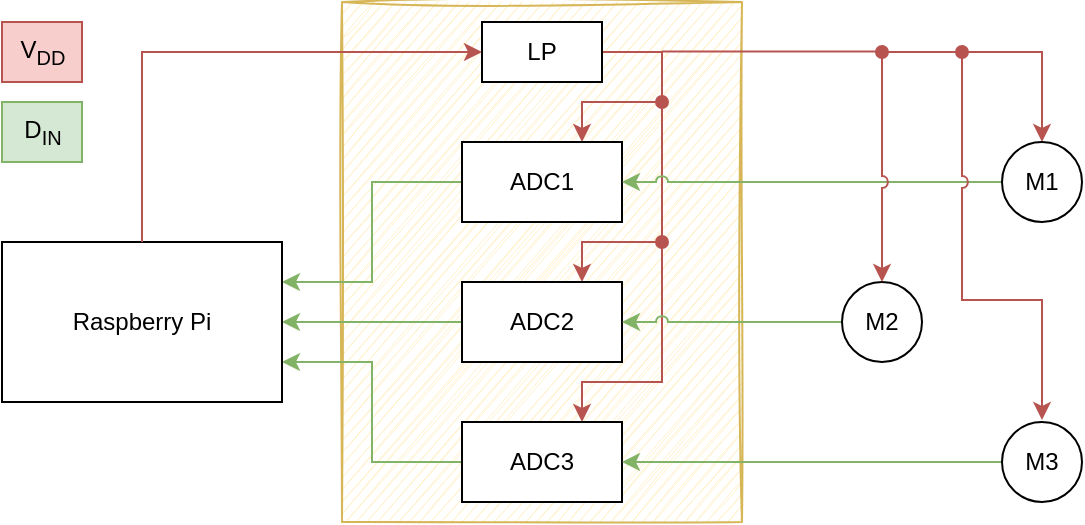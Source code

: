 <mxfile version="14.5.6" type="github">
  <diagram id="YzbuWgH1EYbana974IAb" name="Page-1">
    <mxGraphModel dx="981" dy="526" grid="1" gridSize="10" guides="1" tooltips="1" connect="1" arrows="1" fold="1" page="1" pageScale="1" pageWidth="827" pageHeight="1169" math="0" shadow="0">
      <root>
        <mxCell id="0" />
        <mxCell id="1" parent="0" />
        <mxCell id="Wzdw9sVgJ23WoQxjr1G9-40" value="" style="rounded=0;whiteSpace=wrap;html=1;labelBackgroundColor=none;fillColor=#fff2cc;strokeColor=#d6b656;glass=0;sketch=1;" parent="1" vertex="1">
          <mxGeometry x="260" y="170" width="200" height="260" as="geometry" />
        </mxCell>
        <mxCell id="Wzdw9sVgJ23WoQxjr1G9-15" style="edgeStyle=orthogonalEdgeStyle;rounded=0;orthogonalLoop=1;jettySize=auto;html=1;exitX=0;exitY=0.5;exitDx=0;exitDy=0;entryX=1;entryY=0.25;entryDx=0;entryDy=0;fillColor=#d5e8d4;strokeColor=#82b366;" parent="1" source="Wzdw9sVgJ23WoQxjr1G9-1" target="Wzdw9sVgJ23WoQxjr1G9-14" edge="1">
          <mxGeometry relative="1" as="geometry" />
        </mxCell>
        <mxCell id="Wzdw9sVgJ23WoQxjr1G9-21" style="edgeStyle=orthogonalEdgeStyle;rounded=0;orthogonalLoop=1;jettySize=auto;html=1;exitX=0.75;exitY=0;exitDx=0;exitDy=0;entryX=1;entryY=0.5;entryDx=0;entryDy=0;endArrow=none;endFill=0;startArrow=classic;startFill=1;fillColor=#f8cecc;strokeColor=#b85450;" parent="1" source="Wzdw9sVgJ23WoQxjr1G9-1" target="Wzdw9sVgJ23WoQxjr1G9-19" edge="1">
          <mxGeometry relative="1" as="geometry">
            <Array as="points">
              <mxPoint x="380" y="220" />
              <mxPoint x="420" y="220" />
              <mxPoint x="420" y="195" />
            </Array>
          </mxGeometry>
        </mxCell>
        <mxCell id="Wzdw9sVgJ23WoQxjr1G9-1" value="ADC1" style="rounded=0;whiteSpace=wrap;html=1;" parent="1" vertex="1">
          <mxGeometry x="320" y="240" width="80" height="40" as="geometry" />
        </mxCell>
        <mxCell id="Wzdw9sVgJ23WoQxjr1G9-16" style="edgeStyle=orthogonalEdgeStyle;rounded=0;orthogonalLoop=1;jettySize=auto;html=1;exitX=0;exitY=0.5;exitDx=0;exitDy=0;entryX=1;entryY=0.5;entryDx=0;entryDy=0;fillColor=#d5e8d4;strokeColor=#82b366;" parent="1" source="Wzdw9sVgJ23WoQxjr1G9-2" target="Wzdw9sVgJ23WoQxjr1G9-14" edge="1">
          <mxGeometry relative="1" as="geometry" />
        </mxCell>
        <mxCell id="Wzdw9sVgJ23WoQxjr1G9-23" style="edgeStyle=orthogonalEdgeStyle;rounded=0;orthogonalLoop=1;jettySize=auto;html=1;exitX=0.75;exitY=0;exitDx=0;exitDy=0;endArrow=oval;endFill=1;jumpStyle=arc;startArrow=classic;startFill=1;fillColor=#f8cecc;strokeColor=#b85450;" parent="1" source="Wzdw9sVgJ23WoQxjr1G9-2" edge="1">
          <mxGeometry relative="1" as="geometry">
            <mxPoint x="420" y="220" as="targetPoint" />
            <Array as="points">
              <mxPoint x="380" y="290" />
              <mxPoint x="420" y="290" />
            </Array>
          </mxGeometry>
        </mxCell>
        <mxCell id="Wzdw9sVgJ23WoQxjr1G9-2" value="ADC2" style="rounded=0;whiteSpace=wrap;html=1;" parent="1" vertex="1">
          <mxGeometry x="320" y="310" width="80" height="40" as="geometry" />
        </mxCell>
        <mxCell id="Wzdw9sVgJ23WoQxjr1G9-17" style="edgeStyle=orthogonalEdgeStyle;rounded=0;orthogonalLoop=1;jettySize=auto;html=1;exitX=0;exitY=0.5;exitDx=0;exitDy=0;entryX=1;entryY=0.75;entryDx=0;entryDy=0;fillColor=#d5e8d4;strokeColor=#82b366;" parent="1" source="Wzdw9sVgJ23WoQxjr1G9-3" target="Wzdw9sVgJ23WoQxjr1G9-14" edge="1">
          <mxGeometry relative="1" as="geometry" />
        </mxCell>
        <mxCell id="Wzdw9sVgJ23WoQxjr1G9-24" style="edgeStyle=orthogonalEdgeStyle;rounded=0;orthogonalLoop=1;jettySize=auto;html=1;exitX=0.75;exitY=0;exitDx=0;exitDy=0;endArrow=oval;endFill=1;jumpStyle=arc;startArrow=classic;startFill=1;fillColor=#f8cecc;strokeColor=#b85450;" parent="1" source="Wzdw9sVgJ23WoQxjr1G9-3" edge="1">
          <mxGeometry relative="1" as="geometry">
            <mxPoint x="420" y="290" as="targetPoint" />
            <Array as="points">
              <mxPoint x="380" y="360" />
              <mxPoint x="420" y="360" />
            </Array>
          </mxGeometry>
        </mxCell>
        <mxCell id="Wzdw9sVgJ23WoQxjr1G9-3" value="ADC3" style="rounded=0;whiteSpace=wrap;html=1;" parent="1" vertex="1">
          <mxGeometry x="320" y="380" width="80" height="40" as="geometry" />
        </mxCell>
        <mxCell id="Wzdw9sVgJ23WoQxjr1G9-11" style="edgeStyle=orthogonalEdgeStyle;rounded=0;orthogonalLoop=1;jettySize=auto;html=1;exitX=0;exitY=0.5;exitDx=0;exitDy=0;entryX=1;entryY=0.5;entryDx=0;entryDy=0;jumpStyle=arc;fillColor=#d5e8d4;strokeColor=#82b366;" parent="1" source="Wzdw9sVgJ23WoQxjr1G9-4" target="Wzdw9sVgJ23WoQxjr1G9-1" edge="1">
          <mxGeometry relative="1" as="geometry" />
        </mxCell>
        <mxCell id="Wzdw9sVgJ23WoQxjr1G9-33" style="edgeStyle=orthogonalEdgeStyle;rounded=0;jumpStyle=arc;orthogonalLoop=1;jettySize=auto;html=1;startArrow=classic;startFill=1;endArrow=oval;endFill=1;exitX=0.5;exitY=0;exitDx=0;exitDy=0;fillColor=#f8cecc;strokeColor=#b85450;" parent="1" source="Wzdw9sVgJ23WoQxjr1G9-4" edge="1">
          <mxGeometry relative="1" as="geometry">
            <mxPoint x="530" y="195" as="targetPoint" />
            <mxPoint x="610" y="230" as="sourcePoint" />
            <Array as="points">
              <mxPoint x="610" y="195" />
            </Array>
          </mxGeometry>
        </mxCell>
        <mxCell id="Wzdw9sVgJ23WoQxjr1G9-4" value="M1" style="ellipse;whiteSpace=wrap;html=1;aspect=fixed;" parent="1" vertex="1">
          <mxGeometry x="590" y="240" width="40" height="40" as="geometry" />
        </mxCell>
        <mxCell id="Wzdw9sVgJ23WoQxjr1G9-12" style="edgeStyle=orthogonalEdgeStyle;rounded=0;orthogonalLoop=1;jettySize=auto;html=1;exitX=0;exitY=0.5;exitDx=0;exitDy=0;entryX=1;entryY=0.5;entryDx=0;entryDy=0;jumpStyle=arc;fillColor=#d5e8d4;strokeColor=#82b366;" parent="1" source="Wzdw9sVgJ23WoQxjr1G9-7" target="Wzdw9sVgJ23WoQxjr1G9-3" edge="1">
          <mxGeometry relative="1" as="geometry" />
        </mxCell>
        <mxCell id="Wzdw9sVgJ23WoQxjr1G9-7" value="M3" style="ellipse;whiteSpace=wrap;html=1;aspect=fixed;" parent="1" vertex="1">
          <mxGeometry x="590" y="380" width="40" height="40" as="geometry" />
        </mxCell>
        <mxCell id="Wzdw9sVgJ23WoQxjr1G9-10" style="edgeStyle=orthogonalEdgeStyle;rounded=0;orthogonalLoop=1;jettySize=auto;html=1;jumpStyle=arc;fillColor=#d5e8d4;strokeColor=#82b366;" parent="1" source="Wzdw9sVgJ23WoQxjr1G9-8" target="Wzdw9sVgJ23WoQxjr1G9-2" edge="1">
          <mxGeometry relative="1" as="geometry" />
        </mxCell>
        <mxCell id="Wzdw9sVgJ23WoQxjr1G9-8" value="M2" style="ellipse;whiteSpace=wrap;html=1;aspect=fixed;" parent="1" vertex="1">
          <mxGeometry x="510" y="310" width="40" height="40" as="geometry" />
        </mxCell>
        <mxCell id="Wzdw9sVgJ23WoQxjr1G9-14" value="Raspberry Pi" style="rounded=0;whiteSpace=wrap;html=1;" parent="1" vertex="1">
          <mxGeometry x="90" y="290" width="140" height="80" as="geometry" />
        </mxCell>
        <mxCell id="Wzdw9sVgJ23WoQxjr1G9-31" style="edgeStyle=orthogonalEdgeStyle;rounded=0;jumpStyle=arc;orthogonalLoop=1;jettySize=auto;html=1;entryX=0.5;entryY=0;entryDx=0;entryDy=0;endArrow=none;endFill=0;startArrow=classic;startFill=1;fillColor=#f8cecc;strokeColor=#b85450;" parent="1" source="Wzdw9sVgJ23WoQxjr1G9-19" target="Wzdw9sVgJ23WoQxjr1G9-14" edge="1">
          <mxGeometry relative="1" as="geometry">
            <Array as="points">
              <mxPoint x="160" y="195" />
            </Array>
          </mxGeometry>
        </mxCell>
        <mxCell id="Wzdw9sVgJ23WoQxjr1G9-19" value="LP" style="rounded=0;whiteSpace=wrap;html=1;" parent="1" vertex="1">
          <mxGeometry x="330" y="180" width="60" height="30" as="geometry" />
        </mxCell>
        <mxCell id="Wzdw9sVgJ23WoQxjr1G9-34" value="" style="endArrow=none;html=1;fillColor=#f8cecc;strokeColor=#b85450;" parent="1" edge="1">
          <mxGeometry width="50" height="50" relative="1" as="geometry">
            <mxPoint x="530" y="194.8" as="sourcePoint" />
            <mxPoint x="420" y="194.8" as="targetPoint" />
          </mxGeometry>
        </mxCell>
        <mxCell id="Wzdw9sVgJ23WoQxjr1G9-36" value="" style="endArrow=classic;html=1;entryX=0.5;entryY=0;entryDx=0;entryDy=0;jumpStyle=arc;fillColor=#f8cecc;strokeColor=#b85450;" parent="1" target="Wzdw9sVgJ23WoQxjr1G9-8" edge="1">
          <mxGeometry width="50" height="50" relative="1" as="geometry">
            <mxPoint x="530" y="196" as="sourcePoint" />
            <mxPoint x="420" y="236" as="targetPoint" />
          </mxGeometry>
        </mxCell>
        <mxCell id="Wzdw9sVgJ23WoQxjr1G9-37" value="" style="endArrow=classic;html=1;entryX=0.5;entryY=0;entryDx=0;entryDy=0;rounded=0;startArrow=oval;startFill=1;jumpStyle=arc;fillColor=#f8cecc;strokeColor=#b85450;" parent="1" edge="1">
          <mxGeometry width="50" height="50" relative="1" as="geometry">
            <mxPoint x="570" y="195" as="sourcePoint" />
            <mxPoint x="610" y="379" as="targetPoint" />
            <Array as="points">
              <mxPoint x="570" y="279" />
              <mxPoint x="570" y="319" />
              <mxPoint x="610" y="319" />
            </Array>
          </mxGeometry>
        </mxCell>
        <mxCell id="Wzdw9sVgJ23WoQxjr1G9-38" value="V&lt;sub&gt;DD&lt;/sub&gt;" style="text;html=1;align=center;verticalAlign=middle;resizable=0;points=[];autosize=1;rotation=0;fillColor=#f8cecc;strokeColor=#b85450;" parent="1" vertex="1">
          <mxGeometry x="90" y="180" width="40" height="30" as="geometry" />
        </mxCell>
        <mxCell id="Wzdw9sVgJ23WoQxjr1G9-39" value="D&lt;sub&gt;IN&lt;/sub&gt;" style="text;html=1;align=center;verticalAlign=middle;resizable=0;points=[];autosize=1;fillColor=#d5e8d4;strokeColor=#82b366;" parent="1" vertex="1">
          <mxGeometry x="90" y="220" width="40" height="30" as="geometry" />
        </mxCell>
      </root>
    </mxGraphModel>
  </diagram>
</mxfile>
